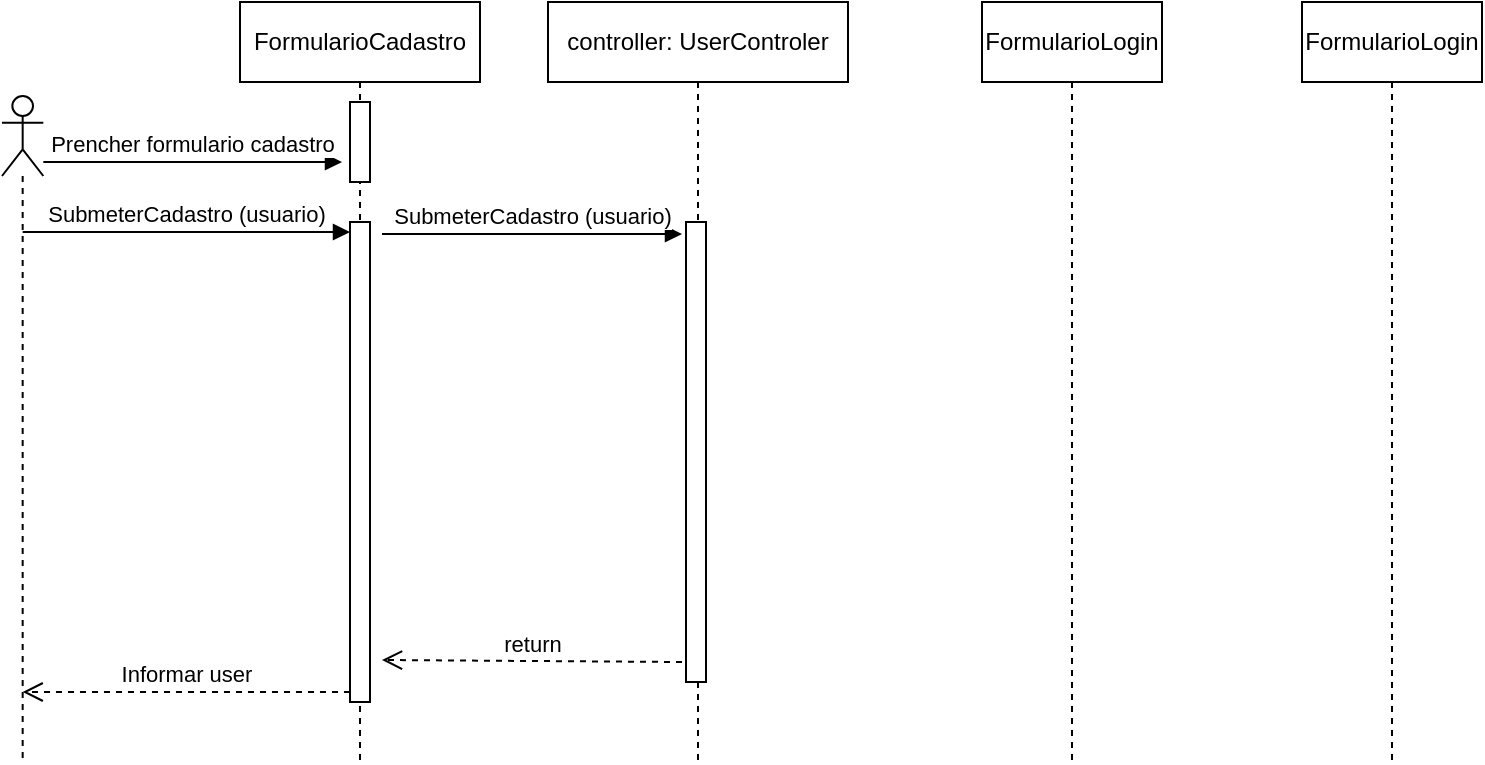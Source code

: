 <mxfile version="24.7.16">
  <diagram name="Página-1" id="cRvJWgjH9a_eANFPLsf2">
    <mxGraphModel dx="1195" dy="643" grid="1" gridSize="10" guides="1" tooltips="1" connect="1" arrows="1" fold="1" page="1" pageScale="1" pageWidth="827" pageHeight="1169" math="0" shadow="0">
      <root>
        <mxCell id="0" />
        <mxCell id="1" parent="0" />
        <mxCell id="HJ4UDJNiVAxJ64FodoB1-8" value="" style="shape=umlLifeline;perimeter=lifelinePerimeter;whiteSpace=wrap;html=1;container=1;dropTarget=0;collapsible=0;recursiveResize=0;outlineConnect=0;portConstraint=eastwest;newEdgeStyle={&quot;curved&quot;:0,&quot;rounded&quot;:0};participant=umlActor;" vertex="1" parent="1">
          <mxGeometry x="30" y="87" width="20.67" height="333" as="geometry" />
        </mxCell>
        <mxCell id="HJ4UDJNiVAxJ64FodoB1-9" value="FormularioCadastro" style="shape=umlLifeline;perimeter=lifelinePerimeter;whiteSpace=wrap;html=1;container=1;dropTarget=0;collapsible=0;recursiveResize=0;outlineConnect=0;portConstraint=eastwest;newEdgeStyle={&quot;curved&quot;:0,&quot;rounded&quot;:0};" vertex="1" parent="1">
          <mxGeometry x="149" y="40" width="120" height="380" as="geometry" />
        </mxCell>
        <mxCell id="HJ4UDJNiVAxJ64FodoB1-16" value="" style="html=1;points=[[0,0,0,0,5],[0,1,0,0,-5],[1,0,0,0,5],[1,1,0,0,-5]];perimeter=orthogonalPerimeter;outlineConnect=0;targetShapes=umlLifeline;portConstraint=eastwest;newEdgeStyle={&quot;curved&quot;:0,&quot;rounded&quot;:0};" vertex="1" parent="HJ4UDJNiVAxJ64FodoB1-9">
          <mxGeometry x="55" y="110" width="10" height="240" as="geometry" />
        </mxCell>
        <mxCell id="HJ4UDJNiVAxJ64FodoB1-19" value="" style="html=1;points=[[0,0,0,0,5],[0,1,0,0,-5],[1,0,0,0,5],[1,1,0,0,-5]];perimeter=orthogonalPerimeter;outlineConnect=0;targetShapes=umlLifeline;portConstraint=eastwest;newEdgeStyle={&quot;curved&quot;:0,&quot;rounded&quot;:0};" vertex="1" parent="HJ4UDJNiVAxJ64FodoB1-9">
          <mxGeometry x="55" y="50" width="10" height="40" as="geometry" />
        </mxCell>
        <mxCell id="HJ4UDJNiVAxJ64FodoB1-10" value="controller: UserControler" style="shape=umlLifeline;perimeter=lifelinePerimeter;whiteSpace=wrap;html=1;container=1;dropTarget=0;collapsible=0;recursiveResize=0;outlineConnect=0;portConstraint=eastwest;newEdgeStyle={&quot;curved&quot;:0,&quot;rounded&quot;:0};" vertex="1" parent="1">
          <mxGeometry x="303" y="40" width="150" height="380" as="geometry" />
        </mxCell>
        <mxCell id="HJ4UDJNiVAxJ64FodoB1-24" value="" style="html=1;points=[[0,0,0,0,5],[0,1,0,0,-5],[1,0,0,0,5],[1,1,0,0,-5]];perimeter=orthogonalPerimeter;outlineConnect=0;targetShapes=umlLifeline;portConstraint=eastwest;newEdgeStyle={&quot;curved&quot;:0,&quot;rounded&quot;:0};" vertex="1" parent="HJ4UDJNiVAxJ64FodoB1-10">
          <mxGeometry x="69" y="110" width="10" height="230" as="geometry" />
        </mxCell>
        <mxCell id="HJ4UDJNiVAxJ64FodoB1-11" value="FormularioLogin" style="shape=umlLifeline;perimeter=lifelinePerimeter;whiteSpace=wrap;html=1;container=1;dropTarget=0;collapsible=0;recursiveResize=0;outlineConnect=0;portConstraint=eastwest;newEdgeStyle={&quot;curved&quot;:0,&quot;rounded&quot;:0};" vertex="1" parent="1">
          <mxGeometry x="520" y="40" width="90" height="380" as="geometry" />
        </mxCell>
        <mxCell id="HJ4UDJNiVAxJ64FodoB1-12" value="FormularioLogin" style="shape=umlLifeline;perimeter=lifelinePerimeter;whiteSpace=wrap;html=1;container=1;dropTarget=0;collapsible=0;recursiveResize=0;outlineConnect=0;portConstraint=eastwest;newEdgeStyle={&quot;curved&quot;:0,&quot;rounded&quot;:0};" vertex="1" parent="1">
          <mxGeometry x="680" y="40" width="90" height="380" as="geometry" />
        </mxCell>
        <mxCell id="HJ4UDJNiVAxJ64FodoB1-17" value="SubmeterCadastro (usuario)" style="html=1;verticalAlign=bottom;endArrow=block;curved=0;rounded=0;entryX=0;entryY=0;entryDx=0;entryDy=5;" edge="1" target="HJ4UDJNiVAxJ64FodoB1-16" parent="1" source="HJ4UDJNiVAxJ64FodoB1-8">
          <mxGeometry x="-0.004" relative="1" as="geometry">
            <mxPoint x="90" y="155" as="sourcePoint" />
            <mxPoint as="offset" />
          </mxGeometry>
        </mxCell>
        <mxCell id="HJ4UDJNiVAxJ64FodoB1-18" value="Informar user" style="html=1;verticalAlign=bottom;endArrow=open;dashed=1;endSize=8;curved=0;rounded=0;exitX=0;exitY=1;exitDx=0;exitDy=-5;" edge="1" source="HJ4UDJNiVAxJ64FodoB1-16" parent="1" target="HJ4UDJNiVAxJ64FodoB1-8">
          <mxGeometry relative="1" as="geometry">
            <mxPoint x="70" y="385" as="targetPoint" />
          </mxGeometry>
        </mxCell>
        <mxCell id="HJ4UDJNiVAxJ64FodoB1-21" value="Prencher formulario cadastro" style="html=1;verticalAlign=bottom;endArrow=block;curved=0;rounded=0;" edge="1" parent="1">
          <mxGeometry width="80" relative="1" as="geometry">
            <mxPoint x="50.67" y="120" as="sourcePoint" />
            <mxPoint x="200" y="120" as="targetPoint" />
          </mxGeometry>
        </mxCell>
        <mxCell id="HJ4UDJNiVAxJ64FodoB1-22" value="SubmeterCadastro (usuario)" style="html=1;verticalAlign=bottom;endArrow=block;curved=0;rounded=0;" edge="1" parent="1">
          <mxGeometry width="80" relative="1" as="geometry">
            <mxPoint x="220" y="156" as="sourcePoint" />
            <mxPoint x="370" y="156" as="targetPoint" />
          </mxGeometry>
        </mxCell>
        <mxCell id="HJ4UDJNiVAxJ64FodoB1-23" value="return" style="html=1;verticalAlign=bottom;endArrow=open;dashed=1;endSize=8;curved=0;rounded=0;" edge="1" parent="1">
          <mxGeometry relative="1" as="geometry">
            <mxPoint x="370" y="370" as="sourcePoint" />
            <mxPoint x="220" y="369" as="targetPoint" />
          </mxGeometry>
        </mxCell>
      </root>
    </mxGraphModel>
  </diagram>
</mxfile>
